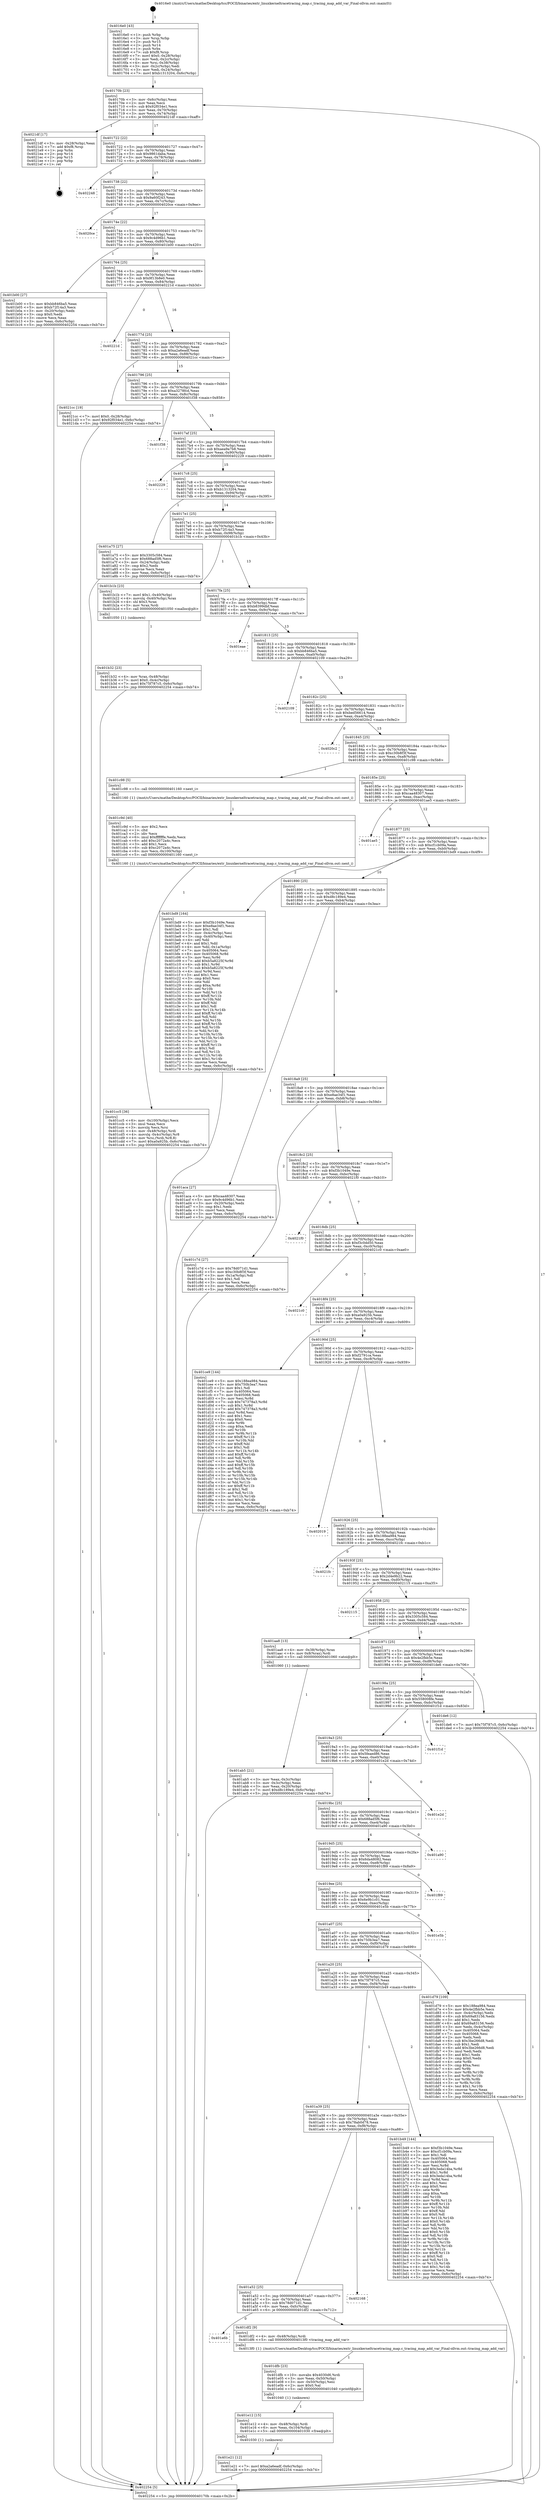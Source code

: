 digraph "0x4016e0" {
  label = "0x4016e0 (/mnt/c/Users/mathe/Desktop/tcc/POCII/binaries/extr_linuxkerneltracetracing_map.c_tracing_map_add_var_Final-ollvm.out::main(0))"
  labelloc = "t"
  node[shape=record]

  Entry [label="",width=0.3,height=0.3,shape=circle,fillcolor=black,style=filled]
  "0x40170b" [label="{
     0x40170b [23]\l
     | [instrs]\l
     &nbsp;&nbsp;0x40170b \<+3\>: mov -0x6c(%rbp),%eax\l
     &nbsp;&nbsp;0x40170e \<+2\>: mov %eax,%ecx\l
     &nbsp;&nbsp;0x401710 \<+6\>: sub $0x92f034e1,%ecx\l
     &nbsp;&nbsp;0x401716 \<+3\>: mov %eax,-0x70(%rbp)\l
     &nbsp;&nbsp;0x401719 \<+3\>: mov %ecx,-0x74(%rbp)\l
     &nbsp;&nbsp;0x40171c \<+6\>: je 00000000004021df \<main+0xaff\>\l
  }"]
  "0x4021df" [label="{
     0x4021df [17]\l
     | [instrs]\l
     &nbsp;&nbsp;0x4021df \<+3\>: mov -0x28(%rbp),%eax\l
     &nbsp;&nbsp;0x4021e2 \<+7\>: add $0xf8,%rsp\l
     &nbsp;&nbsp;0x4021e9 \<+1\>: pop %rbx\l
     &nbsp;&nbsp;0x4021ea \<+2\>: pop %r14\l
     &nbsp;&nbsp;0x4021ec \<+2\>: pop %r15\l
     &nbsp;&nbsp;0x4021ee \<+1\>: pop %rbp\l
     &nbsp;&nbsp;0x4021ef \<+1\>: ret\l
  }"]
  "0x401722" [label="{
     0x401722 [22]\l
     | [instrs]\l
     &nbsp;&nbsp;0x401722 \<+5\>: jmp 0000000000401727 \<main+0x47\>\l
     &nbsp;&nbsp;0x401727 \<+3\>: mov -0x70(%rbp),%eax\l
     &nbsp;&nbsp;0x40172a \<+5\>: sub $0x9861daba,%eax\l
     &nbsp;&nbsp;0x40172f \<+3\>: mov %eax,-0x78(%rbp)\l
     &nbsp;&nbsp;0x401732 \<+6\>: je 0000000000402248 \<main+0xb68\>\l
  }"]
  Exit [label="",width=0.3,height=0.3,shape=circle,fillcolor=black,style=filled,peripheries=2]
  "0x402248" [label="{
     0x402248\l
  }", style=dashed]
  "0x401738" [label="{
     0x401738 [22]\l
     | [instrs]\l
     &nbsp;&nbsp;0x401738 \<+5\>: jmp 000000000040173d \<main+0x5d\>\l
     &nbsp;&nbsp;0x40173d \<+3\>: mov -0x70(%rbp),%eax\l
     &nbsp;&nbsp;0x401740 \<+5\>: sub $0x9a60f243,%eax\l
     &nbsp;&nbsp;0x401745 \<+3\>: mov %eax,-0x7c(%rbp)\l
     &nbsp;&nbsp;0x401748 \<+6\>: je 00000000004020ce \<main+0x9ee\>\l
  }"]
  "0x401e21" [label="{
     0x401e21 [12]\l
     | [instrs]\l
     &nbsp;&nbsp;0x401e21 \<+7\>: movl $0xa2a6eadf,-0x6c(%rbp)\l
     &nbsp;&nbsp;0x401e28 \<+5\>: jmp 0000000000402254 \<main+0xb74\>\l
  }"]
  "0x4020ce" [label="{
     0x4020ce\l
  }", style=dashed]
  "0x40174e" [label="{
     0x40174e [22]\l
     | [instrs]\l
     &nbsp;&nbsp;0x40174e \<+5\>: jmp 0000000000401753 \<main+0x73\>\l
     &nbsp;&nbsp;0x401753 \<+3\>: mov -0x70(%rbp),%eax\l
     &nbsp;&nbsp;0x401756 \<+5\>: sub $0x9c4d96b1,%eax\l
     &nbsp;&nbsp;0x40175b \<+3\>: mov %eax,-0x80(%rbp)\l
     &nbsp;&nbsp;0x40175e \<+6\>: je 0000000000401b00 \<main+0x420\>\l
  }"]
  "0x401e12" [label="{
     0x401e12 [15]\l
     | [instrs]\l
     &nbsp;&nbsp;0x401e12 \<+4\>: mov -0x48(%rbp),%rdi\l
     &nbsp;&nbsp;0x401e16 \<+6\>: mov %eax,-0x104(%rbp)\l
     &nbsp;&nbsp;0x401e1c \<+5\>: call 0000000000401030 \<free@plt\>\l
     | [calls]\l
     &nbsp;&nbsp;0x401030 \{1\} (unknown)\l
  }"]
  "0x401b00" [label="{
     0x401b00 [27]\l
     | [instrs]\l
     &nbsp;&nbsp;0x401b00 \<+5\>: mov $0xbb846ba5,%eax\l
     &nbsp;&nbsp;0x401b05 \<+5\>: mov $0xb72f14a3,%ecx\l
     &nbsp;&nbsp;0x401b0a \<+3\>: mov -0x20(%rbp),%edx\l
     &nbsp;&nbsp;0x401b0d \<+3\>: cmp $0x0,%edx\l
     &nbsp;&nbsp;0x401b10 \<+3\>: cmove %ecx,%eax\l
     &nbsp;&nbsp;0x401b13 \<+3\>: mov %eax,-0x6c(%rbp)\l
     &nbsp;&nbsp;0x401b16 \<+5\>: jmp 0000000000402254 \<main+0xb74\>\l
  }"]
  "0x401764" [label="{
     0x401764 [25]\l
     | [instrs]\l
     &nbsp;&nbsp;0x401764 \<+5\>: jmp 0000000000401769 \<main+0x89\>\l
     &nbsp;&nbsp;0x401769 \<+3\>: mov -0x70(%rbp),%eax\l
     &nbsp;&nbsp;0x40176c \<+5\>: sub $0x9f13b8e0,%eax\l
     &nbsp;&nbsp;0x401771 \<+6\>: mov %eax,-0x84(%rbp)\l
     &nbsp;&nbsp;0x401777 \<+6\>: je 000000000040221d \<main+0xb3d\>\l
  }"]
  "0x401dfb" [label="{
     0x401dfb [23]\l
     | [instrs]\l
     &nbsp;&nbsp;0x401dfb \<+10\>: movabs $0x4030d6,%rdi\l
     &nbsp;&nbsp;0x401e05 \<+3\>: mov %eax,-0x50(%rbp)\l
     &nbsp;&nbsp;0x401e08 \<+3\>: mov -0x50(%rbp),%esi\l
     &nbsp;&nbsp;0x401e0b \<+2\>: mov $0x0,%al\l
     &nbsp;&nbsp;0x401e0d \<+5\>: call 0000000000401040 \<printf@plt\>\l
     | [calls]\l
     &nbsp;&nbsp;0x401040 \{1\} (unknown)\l
  }"]
  "0x40221d" [label="{
     0x40221d\l
  }", style=dashed]
  "0x40177d" [label="{
     0x40177d [25]\l
     | [instrs]\l
     &nbsp;&nbsp;0x40177d \<+5\>: jmp 0000000000401782 \<main+0xa2\>\l
     &nbsp;&nbsp;0x401782 \<+3\>: mov -0x70(%rbp),%eax\l
     &nbsp;&nbsp;0x401785 \<+5\>: sub $0xa2a6eadf,%eax\l
     &nbsp;&nbsp;0x40178a \<+6\>: mov %eax,-0x88(%rbp)\l
     &nbsp;&nbsp;0x401790 \<+6\>: je 00000000004021cc \<main+0xaec\>\l
  }"]
  "0x401a6b" [label="{
     0x401a6b\l
  }", style=dashed]
  "0x4021cc" [label="{
     0x4021cc [19]\l
     | [instrs]\l
     &nbsp;&nbsp;0x4021cc \<+7\>: movl $0x0,-0x28(%rbp)\l
     &nbsp;&nbsp;0x4021d3 \<+7\>: movl $0x92f034e1,-0x6c(%rbp)\l
     &nbsp;&nbsp;0x4021da \<+5\>: jmp 0000000000402254 \<main+0xb74\>\l
  }"]
  "0x401796" [label="{
     0x401796 [25]\l
     | [instrs]\l
     &nbsp;&nbsp;0x401796 \<+5\>: jmp 000000000040179b \<main+0xbb\>\l
     &nbsp;&nbsp;0x40179b \<+3\>: mov -0x70(%rbp),%eax\l
     &nbsp;&nbsp;0x40179e \<+5\>: sub $0xa3278fcd,%eax\l
     &nbsp;&nbsp;0x4017a3 \<+6\>: mov %eax,-0x8c(%rbp)\l
     &nbsp;&nbsp;0x4017a9 \<+6\>: je 0000000000401f38 \<main+0x858\>\l
  }"]
  "0x401df2" [label="{
     0x401df2 [9]\l
     | [instrs]\l
     &nbsp;&nbsp;0x401df2 \<+4\>: mov -0x48(%rbp),%rdi\l
     &nbsp;&nbsp;0x401df6 \<+5\>: call 00000000004013f0 \<tracing_map_add_var\>\l
     | [calls]\l
     &nbsp;&nbsp;0x4013f0 \{1\} (/mnt/c/Users/mathe/Desktop/tcc/POCII/binaries/extr_linuxkerneltracetracing_map.c_tracing_map_add_var_Final-ollvm.out::tracing_map_add_var)\l
  }"]
  "0x401f38" [label="{
     0x401f38\l
  }", style=dashed]
  "0x4017af" [label="{
     0x4017af [25]\l
     | [instrs]\l
     &nbsp;&nbsp;0x4017af \<+5\>: jmp 00000000004017b4 \<main+0xd4\>\l
     &nbsp;&nbsp;0x4017b4 \<+3\>: mov -0x70(%rbp),%eax\l
     &nbsp;&nbsp;0x4017b7 \<+5\>: sub $0xaea9a7b8,%eax\l
     &nbsp;&nbsp;0x4017bc \<+6\>: mov %eax,-0x90(%rbp)\l
     &nbsp;&nbsp;0x4017c2 \<+6\>: je 0000000000402229 \<main+0xb49\>\l
  }"]
  "0x401a52" [label="{
     0x401a52 [25]\l
     | [instrs]\l
     &nbsp;&nbsp;0x401a52 \<+5\>: jmp 0000000000401a57 \<main+0x377\>\l
     &nbsp;&nbsp;0x401a57 \<+3\>: mov -0x70(%rbp),%eax\l
     &nbsp;&nbsp;0x401a5a \<+5\>: sub $0x78d071d1,%eax\l
     &nbsp;&nbsp;0x401a5f \<+6\>: mov %eax,-0xfc(%rbp)\l
     &nbsp;&nbsp;0x401a65 \<+6\>: je 0000000000401df2 \<main+0x712\>\l
  }"]
  "0x402229" [label="{
     0x402229\l
  }", style=dashed]
  "0x4017c8" [label="{
     0x4017c8 [25]\l
     | [instrs]\l
     &nbsp;&nbsp;0x4017c8 \<+5\>: jmp 00000000004017cd \<main+0xed\>\l
     &nbsp;&nbsp;0x4017cd \<+3\>: mov -0x70(%rbp),%eax\l
     &nbsp;&nbsp;0x4017d0 \<+5\>: sub $0xb1313204,%eax\l
     &nbsp;&nbsp;0x4017d5 \<+6\>: mov %eax,-0x94(%rbp)\l
     &nbsp;&nbsp;0x4017db \<+6\>: je 0000000000401a75 \<main+0x395\>\l
  }"]
  "0x402168" [label="{
     0x402168\l
  }", style=dashed]
  "0x401a75" [label="{
     0x401a75 [27]\l
     | [instrs]\l
     &nbsp;&nbsp;0x401a75 \<+5\>: mov $0x3305c584,%eax\l
     &nbsp;&nbsp;0x401a7a \<+5\>: mov $0x688ad5f6,%ecx\l
     &nbsp;&nbsp;0x401a7f \<+3\>: mov -0x24(%rbp),%edx\l
     &nbsp;&nbsp;0x401a82 \<+3\>: cmp $0x2,%edx\l
     &nbsp;&nbsp;0x401a85 \<+3\>: cmovne %ecx,%eax\l
     &nbsp;&nbsp;0x401a88 \<+3\>: mov %eax,-0x6c(%rbp)\l
     &nbsp;&nbsp;0x401a8b \<+5\>: jmp 0000000000402254 \<main+0xb74\>\l
  }"]
  "0x4017e1" [label="{
     0x4017e1 [25]\l
     | [instrs]\l
     &nbsp;&nbsp;0x4017e1 \<+5\>: jmp 00000000004017e6 \<main+0x106\>\l
     &nbsp;&nbsp;0x4017e6 \<+3\>: mov -0x70(%rbp),%eax\l
     &nbsp;&nbsp;0x4017e9 \<+5\>: sub $0xb72f14a3,%eax\l
     &nbsp;&nbsp;0x4017ee \<+6\>: mov %eax,-0x98(%rbp)\l
     &nbsp;&nbsp;0x4017f4 \<+6\>: je 0000000000401b1b \<main+0x43b\>\l
  }"]
  "0x402254" [label="{
     0x402254 [5]\l
     | [instrs]\l
     &nbsp;&nbsp;0x402254 \<+5\>: jmp 000000000040170b \<main+0x2b\>\l
  }"]
  "0x4016e0" [label="{
     0x4016e0 [43]\l
     | [instrs]\l
     &nbsp;&nbsp;0x4016e0 \<+1\>: push %rbp\l
     &nbsp;&nbsp;0x4016e1 \<+3\>: mov %rsp,%rbp\l
     &nbsp;&nbsp;0x4016e4 \<+2\>: push %r15\l
     &nbsp;&nbsp;0x4016e6 \<+2\>: push %r14\l
     &nbsp;&nbsp;0x4016e8 \<+1\>: push %rbx\l
     &nbsp;&nbsp;0x4016e9 \<+7\>: sub $0xf8,%rsp\l
     &nbsp;&nbsp;0x4016f0 \<+7\>: movl $0x0,-0x28(%rbp)\l
     &nbsp;&nbsp;0x4016f7 \<+3\>: mov %edi,-0x2c(%rbp)\l
     &nbsp;&nbsp;0x4016fa \<+4\>: mov %rsi,-0x38(%rbp)\l
     &nbsp;&nbsp;0x4016fe \<+3\>: mov -0x2c(%rbp),%edi\l
     &nbsp;&nbsp;0x401701 \<+3\>: mov %edi,-0x24(%rbp)\l
     &nbsp;&nbsp;0x401704 \<+7\>: movl $0xb1313204,-0x6c(%rbp)\l
  }"]
  "0x401cc5" [label="{
     0x401cc5 [36]\l
     | [instrs]\l
     &nbsp;&nbsp;0x401cc5 \<+6\>: mov -0x100(%rbp),%ecx\l
     &nbsp;&nbsp;0x401ccb \<+3\>: imul %eax,%ecx\l
     &nbsp;&nbsp;0x401cce \<+3\>: movslq %ecx,%rsi\l
     &nbsp;&nbsp;0x401cd1 \<+4\>: mov -0x48(%rbp),%rdi\l
     &nbsp;&nbsp;0x401cd5 \<+4\>: movslq -0x4c(%rbp),%r8\l
     &nbsp;&nbsp;0x401cd9 \<+4\>: mov %rsi,(%rdi,%r8,8)\l
     &nbsp;&nbsp;0x401cdd \<+7\>: movl $0xa0a925b,-0x6c(%rbp)\l
     &nbsp;&nbsp;0x401ce4 \<+5\>: jmp 0000000000402254 \<main+0xb74\>\l
  }"]
  "0x401b1b" [label="{
     0x401b1b [23]\l
     | [instrs]\l
     &nbsp;&nbsp;0x401b1b \<+7\>: movl $0x1,-0x40(%rbp)\l
     &nbsp;&nbsp;0x401b22 \<+4\>: movslq -0x40(%rbp),%rax\l
     &nbsp;&nbsp;0x401b26 \<+4\>: shl $0x3,%rax\l
     &nbsp;&nbsp;0x401b2a \<+3\>: mov %rax,%rdi\l
     &nbsp;&nbsp;0x401b2d \<+5\>: call 0000000000401050 \<malloc@plt\>\l
     | [calls]\l
     &nbsp;&nbsp;0x401050 \{1\} (unknown)\l
  }"]
  "0x4017fa" [label="{
     0x4017fa [25]\l
     | [instrs]\l
     &nbsp;&nbsp;0x4017fa \<+5\>: jmp 00000000004017ff \<main+0x11f\>\l
     &nbsp;&nbsp;0x4017ff \<+3\>: mov -0x70(%rbp),%eax\l
     &nbsp;&nbsp;0x401802 \<+5\>: sub $0xb8399dbf,%eax\l
     &nbsp;&nbsp;0x401807 \<+6\>: mov %eax,-0x9c(%rbp)\l
     &nbsp;&nbsp;0x40180d \<+6\>: je 0000000000401eae \<main+0x7ce\>\l
  }"]
  "0x401c9d" [label="{
     0x401c9d [40]\l
     | [instrs]\l
     &nbsp;&nbsp;0x401c9d \<+5\>: mov $0x2,%ecx\l
     &nbsp;&nbsp;0x401ca2 \<+1\>: cltd\l
     &nbsp;&nbsp;0x401ca3 \<+2\>: idiv %ecx\l
     &nbsp;&nbsp;0x401ca5 \<+6\>: imul $0xfffffffe,%edx,%ecx\l
     &nbsp;&nbsp;0x401cab \<+6\>: add $0xc2072a4c,%ecx\l
     &nbsp;&nbsp;0x401cb1 \<+3\>: add $0x1,%ecx\l
     &nbsp;&nbsp;0x401cb4 \<+6\>: sub $0xc2072a4c,%ecx\l
     &nbsp;&nbsp;0x401cba \<+6\>: mov %ecx,-0x100(%rbp)\l
     &nbsp;&nbsp;0x401cc0 \<+5\>: call 0000000000401160 \<next_i\>\l
     | [calls]\l
     &nbsp;&nbsp;0x401160 \{1\} (/mnt/c/Users/mathe/Desktop/tcc/POCII/binaries/extr_linuxkerneltracetracing_map.c_tracing_map_add_var_Final-ollvm.out::next_i)\l
  }"]
  "0x401eae" [label="{
     0x401eae\l
  }", style=dashed]
  "0x401813" [label="{
     0x401813 [25]\l
     | [instrs]\l
     &nbsp;&nbsp;0x401813 \<+5\>: jmp 0000000000401818 \<main+0x138\>\l
     &nbsp;&nbsp;0x401818 \<+3\>: mov -0x70(%rbp),%eax\l
     &nbsp;&nbsp;0x40181b \<+5\>: sub $0xbb846ba5,%eax\l
     &nbsp;&nbsp;0x401820 \<+6\>: mov %eax,-0xa0(%rbp)\l
     &nbsp;&nbsp;0x401826 \<+6\>: je 0000000000402109 \<main+0xa29\>\l
  }"]
  "0x401a39" [label="{
     0x401a39 [25]\l
     | [instrs]\l
     &nbsp;&nbsp;0x401a39 \<+5\>: jmp 0000000000401a3e \<main+0x35e\>\l
     &nbsp;&nbsp;0x401a3e \<+3\>: mov -0x70(%rbp),%eax\l
     &nbsp;&nbsp;0x401a41 \<+5\>: sub $0x78ab0d78,%eax\l
     &nbsp;&nbsp;0x401a46 \<+6\>: mov %eax,-0xf8(%rbp)\l
     &nbsp;&nbsp;0x401a4c \<+6\>: je 0000000000402168 \<main+0xa88\>\l
  }"]
  "0x402109" [label="{
     0x402109\l
  }", style=dashed]
  "0x40182c" [label="{
     0x40182c [25]\l
     | [instrs]\l
     &nbsp;&nbsp;0x40182c \<+5\>: jmp 0000000000401831 \<main+0x151\>\l
     &nbsp;&nbsp;0x401831 \<+3\>: mov -0x70(%rbp),%eax\l
     &nbsp;&nbsp;0x401834 \<+5\>: sub $0xbed56614,%eax\l
     &nbsp;&nbsp;0x401839 \<+6\>: mov %eax,-0xa4(%rbp)\l
     &nbsp;&nbsp;0x40183f \<+6\>: je 00000000004020c2 \<main+0x9e2\>\l
  }"]
  "0x401b49" [label="{
     0x401b49 [144]\l
     | [instrs]\l
     &nbsp;&nbsp;0x401b49 \<+5\>: mov $0xf3b1049e,%eax\l
     &nbsp;&nbsp;0x401b4e \<+5\>: mov $0xcf1cb09a,%ecx\l
     &nbsp;&nbsp;0x401b53 \<+2\>: mov $0x1,%dl\l
     &nbsp;&nbsp;0x401b55 \<+7\>: mov 0x405064,%esi\l
     &nbsp;&nbsp;0x401b5c \<+7\>: mov 0x405068,%edi\l
     &nbsp;&nbsp;0x401b63 \<+3\>: mov %esi,%r8d\l
     &nbsp;&nbsp;0x401b66 \<+7\>: add $0x3eda14ba,%r8d\l
     &nbsp;&nbsp;0x401b6d \<+4\>: sub $0x1,%r8d\l
     &nbsp;&nbsp;0x401b71 \<+7\>: sub $0x3eda14ba,%r8d\l
     &nbsp;&nbsp;0x401b78 \<+4\>: imul %r8d,%esi\l
     &nbsp;&nbsp;0x401b7c \<+3\>: and $0x1,%esi\l
     &nbsp;&nbsp;0x401b7f \<+3\>: cmp $0x0,%esi\l
     &nbsp;&nbsp;0x401b82 \<+4\>: sete %r9b\l
     &nbsp;&nbsp;0x401b86 \<+3\>: cmp $0xa,%edi\l
     &nbsp;&nbsp;0x401b89 \<+4\>: setl %r10b\l
     &nbsp;&nbsp;0x401b8d \<+3\>: mov %r9b,%r11b\l
     &nbsp;&nbsp;0x401b90 \<+4\>: xor $0xff,%r11b\l
     &nbsp;&nbsp;0x401b94 \<+3\>: mov %r10b,%bl\l
     &nbsp;&nbsp;0x401b97 \<+3\>: xor $0xff,%bl\l
     &nbsp;&nbsp;0x401b9a \<+3\>: xor $0x0,%dl\l
     &nbsp;&nbsp;0x401b9d \<+3\>: mov %r11b,%r14b\l
     &nbsp;&nbsp;0x401ba0 \<+4\>: and $0x0,%r14b\l
     &nbsp;&nbsp;0x401ba4 \<+3\>: and %dl,%r9b\l
     &nbsp;&nbsp;0x401ba7 \<+3\>: mov %bl,%r15b\l
     &nbsp;&nbsp;0x401baa \<+4\>: and $0x0,%r15b\l
     &nbsp;&nbsp;0x401bae \<+3\>: and %dl,%r10b\l
     &nbsp;&nbsp;0x401bb1 \<+3\>: or %r9b,%r14b\l
     &nbsp;&nbsp;0x401bb4 \<+3\>: or %r10b,%r15b\l
     &nbsp;&nbsp;0x401bb7 \<+3\>: xor %r15b,%r14b\l
     &nbsp;&nbsp;0x401bba \<+3\>: or %bl,%r11b\l
     &nbsp;&nbsp;0x401bbd \<+4\>: xor $0xff,%r11b\l
     &nbsp;&nbsp;0x401bc1 \<+3\>: or $0x0,%dl\l
     &nbsp;&nbsp;0x401bc4 \<+3\>: and %dl,%r11b\l
     &nbsp;&nbsp;0x401bc7 \<+3\>: or %r11b,%r14b\l
     &nbsp;&nbsp;0x401bca \<+4\>: test $0x1,%r14b\l
     &nbsp;&nbsp;0x401bce \<+3\>: cmovne %ecx,%eax\l
     &nbsp;&nbsp;0x401bd1 \<+3\>: mov %eax,-0x6c(%rbp)\l
     &nbsp;&nbsp;0x401bd4 \<+5\>: jmp 0000000000402254 \<main+0xb74\>\l
  }"]
  "0x4020c2" [label="{
     0x4020c2\l
  }", style=dashed]
  "0x401845" [label="{
     0x401845 [25]\l
     | [instrs]\l
     &nbsp;&nbsp;0x401845 \<+5\>: jmp 000000000040184a \<main+0x16a\>\l
     &nbsp;&nbsp;0x40184a \<+3\>: mov -0x70(%rbp),%eax\l
     &nbsp;&nbsp;0x40184d \<+5\>: sub $0xc30b8f3f,%eax\l
     &nbsp;&nbsp;0x401852 \<+6\>: mov %eax,-0xa8(%rbp)\l
     &nbsp;&nbsp;0x401858 \<+6\>: je 0000000000401c98 \<main+0x5b8\>\l
  }"]
  "0x401a20" [label="{
     0x401a20 [25]\l
     | [instrs]\l
     &nbsp;&nbsp;0x401a20 \<+5\>: jmp 0000000000401a25 \<main+0x345\>\l
     &nbsp;&nbsp;0x401a25 \<+3\>: mov -0x70(%rbp),%eax\l
     &nbsp;&nbsp;0x401a28 \<+5\>: sub $0x75f787c5,%eax\l
     &nbsp;&nbsp;0x401a2d \<+6\>: mov %eax,-0xf4(%rbp)\l
     &nbsp;&nbsp;0x401a33 \<+6\>: je 0000000000401b49 \<main+0x469\>\l
  }"]
  "0x401c98" [label="{
     0x401c98 [5]\l
     | [instrs]\l
     &nbsp;&nbsp;0x401c98 \<+5\>: call 0000000000401160 \<next_i\>\l
     | [calls]\l
     &nbsp;&nbsp;0x401160 \{1\} (/mnt/c/Users/mathe/Desktop/tcc/POCII/binaries/extr_linuxkerneltracetracing_map.c_tracing_map_add_var_Final-ollvm.out::next_i)\l
  }"]
  "0x40185e" [label="{
     0x40185e [25]\l
     | [instrs]\l
     &nbsp;&nbsp;0x40185e \<+5\>: jmp 0000000000401863 \<main+0x183\>\l
     &nbsp;&nbsp;0x401863 \<+3\>: mov -0x70(%rbp),%eax\l
     &nbsp;&nbsp;0x401866 \<+5\>: sub $0xcaa48307,%eax\l
     &nbsp;&nbsp;0x40186b \<+6\>: mov %eax,-0xac(%rbp)\l
     &nbsp;&nbsp;0x401871 \<+6\>: je 0000000000401ae5 \<main+0x405\>\l
  }"]
  "0x401d79" [label="{
     0x401d79 [109]\l
     | [instrs]\l
     &nbsp;&nbsp;0x401d79 \<+5\>: mov $0x188ea984,%eax\l
     &nbsp;&nbsp;0x401d7e \<+5\>: mov $0x4e2fbb5e,%ecx\l
     &nbsp;&nbsp;0x401d83 \<+3\>: mov -0x4c(%rbp),%edx\l
     &nbsp;&nbsp;0x401d86 \<+6\>: sub $0x69a83156,%edx\l
     &nbsp;&nbsp;0x401d8c \<+3\>: add $0x1,%edx\l
     &nbsp;&nbsp;0x401d8f \<+6\>: add $0x69a83156,%edx\l
     &nbsp;&nbsp;0x401d95 \<+3\>: mov %edx,-0x4c(%rbp)\l
     &nbsp;&nbsp;0x401d98 \<+7\>: mov 0x405064,%edx\l
     &nbsp;&nbsp;0x401d9f \<+7\>: mov 0x405068,%esi\l
     &nbsp;&nbsp;0x401da6 \<+2\>: mov %edx,%edi\l
     &nbsp;&nbsp;0x401da8 \<+6\>: sub $0x3be266d8,%edi\l
     &nbsp;&nbsp;0x401dae \<+3\>: sub $0x1,%edi\l
     &nbsp;&nbsp;0x401db1 \<+6\>: add $0x3be266d8,%edi\l
     &nbsp;&nbsp;0x401db7 \<+3\>: imul %edi,%edx\l
     &nbsp;&nbsp;0x401dba \<+3\>: and $0x1,%edx\l
     &nbsp;&nbsp;0x401dbd \<+3\>: cmp $0x0,%edx\l
     &nbsp;&nbsp;0x401dc0 \<+4\>: sete %r8b\l
     &nbsp;&nbsp;0x401dc4 \<+3\>: cmp $0xa,%esi\l
     &nbsp;&nbsp;0x401dc7 \<+4\>: setl %r9b\l
     &nbsp;&nbsp;0x401dcb \<+3\>: mov %r8b,%r10b\l
     &nbsp;&nbsp;0x401dce \<+3\>: and %r9b,%r10b\l
     &nbsp;&nbsp;0x401dd1 \<+3\>: xor %r9b,%r8b\l
     &nbsp;&nbsp;0x401dd4 \<+3\>: or %r8b,%r10b\l
     &nbsp;&nbsp;0x401dd7 \<+4\>: test $0x1,%r10b\l
     &nbsp;&nbsp;0x401ddb \<+3\>: cmovne %ecx,%eax\l
     &nbsp;&nbsp;0x401dde \<+3\>: mov %eax,-0x6c(%rbp)\l
     &nbsp;&nbsp;0x401de1 \<+5\>: jmp 0000000000402254 \<main+0xb74\>\l
  }"]
  "0x401ae5" [label="{
     0x401ae5\l
  }", style=dashed]
  "0x401877" [label="{
     0x401877 [25]\l
     | [instrs]\l
     &nbsp;&nbsp;0x401877 \<+5\>: jmp 000000000040187c \<main+0x19c\>\l
     &nbsp;&nbsp;0x40187c \<+3\>: mov -0x70(%rbp),%eax\l
     &nbsp;&nbsp;0x40187f \<+5\>: sub $0xcf1cb09a,%eax\l
     &nbsp;&nbsp;0x401884 \<+6\>: mov %eax,-0xb0(%rbp)\l
     &nbsp;&nbsp;0x40188a \<+6\>: je 0000000000401bd9 \<main+0x4f9\>\l
  }"]
  "0x401a07" [label="{
     0x401a07 [25]\l
     | [instrs]\l
     &nbsp;&nbsp;0x401a07 \<+5\>: jmp 0000000000401a0c \<main+0x32c\>\l
     &nbsp;&nbsp;0x401a0c \<+3\>: mov -0x70(%rbp),%eax\l
     &nbsp;&nbsp;0x401a0f \<+5\>: sub $0x750b3ea7,%eax\l
     &nbsp;&nbsp;0x401a14 \<+6\>: mov %eax,-0xf0(%rbp)\l
     &nbsp;&nbsp;0x401a1a \<+6\>: je 0000000000401d79 \<main+0x699\>\l
  }"]
  "0x401bd9" [label="{
     0x401bd9 [164]\l
     | [instrs]\l
     &nbsp;&nbsp;0x401bd9 \<+5\>: mov $0xf3b1049e,%eax\l
     &nbsp;&nbsp;0x401bde \<+5\>: mov $0xe8ae34f1,%ecx\l
     &nbsp;&nbsp;0x401be3 \<+2\>: mov $0x1,%dl\l
     &nbsp;&nbsp;0x401be5 \<+3\>: mov -0x4c(%rbp),%esi\l
     &nbsp;&nbsp;0x401be8 \<+3\>: cmp -0x40(%rbp),%esi\l
     &nbsp;&nbsp;0x401beb \<+4\>: setl %dil\l
     &nbsp;&nbsp;0x401bef \<+4\>: and $0x1,%dil\l
     &nbsp;&nbsp;0x401bf3 \<+4\>: mov %dil,-0x1a(%rbp)\l
     &nbsp;&nbsp;0x401bf7 \<+7\>: mov 0x405064,%esi\l
     &nbsp;&nbsp;0x401bfe \<+8\>: mov 0x405068,%r8d\l
     &nbsp;&nbsp;0x401c06 \<+3\>: mov %esi,%r9d\l
     &nbsp;&nbsp;0x401c09 \<+7\>: add $0xb5a8225f,%r9d\l
     &nbsp;&nbsp;0x401c10 \<+4\>: sub $0x1,%r9d\l
     &nbsp;&nbsp;0x401c14 \<+7\>: sub $0xb5a8225f,%r9d\l
     &nbsp;&nbsp;0x401c1b \<+4\>: imul %r9d,%esi\l
     &nbsp;&nbsp;0x401c1f \<+3\>: and $0x1,%esi\l
     &nbsp;&nbsp;0x401c22 \<+3\>: cmp $0x0,%esi\l
     &nbsp;&nbsp;0x401c25 \<+4\>: sete %dil\l
     &nbsp;&nbsp;0x401c29 \<+4\>: cmp $0xa,%r8d\l
     &nbsp;&nbsp;0x401c2d \<+4\>: setl %r10b\l
     &nbsp;&nbsp;0x401c31 \<+3\>: mov %dil,%r11b\l
     &nbsp;&nbsp;0x401c34 \<+4\>: xor $0xff,%r11b\l
     &nbsp;&nbsp;0x401c38 \<+3\>: mov %r10b,%bl\l
     &nbsp;&nbsp;0x401c3b \<+3\>: xor $0xff,%bl\l
     &nbsp;&nbsp;0x401c3e \<+3\>: xor $0x1,%dl\l
     &nbsp;&nbsp;0x401c41 \<+3\>: mov %r11b,%r14b\l
     &nbsp;&nbsp;0x401c44 \<+4\>: and $0xff,%r14b\l
     &nbsp;&nbsp;0x401c48 \<+3\>: and %dl,%dil\l
     &nbsp;&nbsp;0x401c4b \<+3\>: mov %bl,%r15b\l
     &nbsp;&nbsp;0x401c4e \<+4\>: and $0xff,%r15b\l
     &nbsp;&nbsp;0x401c52 \<+3\>: and %dl,%r10b\l
     &nbsp;&nbsp;0x401c55 \<+3\>: or %dil,%r14b\l
     &nbsp;&nbsp;0x401c58 \<+3\>: or %r10b,%r15b\l
     &nbsp;&nbsp;0x401c5b \<+3\>: xor %r15b,%r14b\l
     &nbsp;&nbsp;0x401c5e \<+3\>: or %bl,%r11b\l
     &nbsp;&nbsp;0x401c61 \<+4\>: xor $0xff,%r11b\l
     &nbsp;&nbsp;0x401c65 \<+3\>: or $0x1,%dl\l
     &nbsp;&nbsp;0x401c68 \<+3\>: and %dl,%r11b\l
     &nbsp;&nbsp;0x401c6b \<+3\>: or %r11b,%r14b\l
     &nbsp;&nbsp;0x401c6e \<+4\>: test $0x1,%r14b\l
     &nbsp;&nbsp;0x401c72 \<+3\>: cmovne %ecx,%eax\l
     &nbsp;&nbsp;0x401c75 \<+3\>: mov %eax,-0x6c(%rbp)\l
     &nbsp;&nbsp;0x401c78 \<+5\>: jmp 0000000000402254 \<main+0xb74\>\l
  }"]
  "0x401890" [label="{
     0x401890 [25]\l
     | [instrs]\l
     &nbsp;&nbsp;0x401890 \<+5\>: jmp 0000000000401895 \<main+0x1b5\>\l
     &nbsp;&nbsp;0x401895 \<+3\>: mov -0x70(%rbp),%eax\l
     &nbsp;&nbsp;0x401898 \<+5\>: sub $0xd8c189e4,%eax\l
     &nbsp;&nbsp;0x40189d \<+6\>: mov %eax,-0xb4(%rbp)\l
     &nbsp;&nbsp;0x4018a3 \<+6\>: je 0000000000401aca \<main+0x3ea\>\l
  }"]
  "0x401e5b" [label="{
     0x401e5b\l
  }", style=dashed]
  "0x401aca" [label="{
     0x401aca [27]\l
     | [instrs]\l
     &nbsp;&nbsp;0x401aca \<+5\>: mov $0xcaa48307,%eax\l
     &nbsp;&nbsp;0x401acf \<+5\>: mov $0x9c4d96b1,%ecx\l
     &nbsp;&nbsp;0x401ad4 \<+3\>: mov -0x20(%rbp),%edx\l
     &nbsp;&nbsp;0x401ad7 \<+3\>: cmp $0x1,%edx\l
     &nbsp;&nbsp;0x401ada \<+3\>: cmovl %ecx,%eax\l
     &nbsp;&nbsp;0x401add \<+3\>: mov %eax,-0x6c(%rbp)\l
     &nbsp;&nbsp;0x401ae0 \<+5\>: jmp 0000000000402254 \<main+0xb74\>\l
  }"]
  "0x4018a9" [label="{
     0x4018a9 [25]\l
     | [instrs]\l
     &nbsp;&nbsp;0x4018a9 \<+5\>: jmp 00000000004018ae \<main+0x1ce\>\l
     &nbsp;&nbsp;0x4018ae \<+3\>: mov -0x70(%rbp),%eax\l
     &nbsp;&nbsp;0x4018b1 \<+5\>: sub $0xe8ae34f1,%eax\l
     &nbsp;&nbsp;0x4018b6 \<+6\>: mov %eax,-0xb8(%rbp)\l
     &nbsp;&nbsp;0x4018bc \<+6\>: je 0000000000401c7d \<main+0x59d\>\l
  }"]
  "0x4019ee" [label="{
     0x4019ee [25]\l
     | [instrs]\l
     &nbsp;&nbsp;0x4019ee \<+5\>: jmp 00000000004019f3 \<main+0x313\>\l
     &nbsp;&nbsp;0x4019f3 \<+3\>: mov -0x70(%rbp),%eax\l
     &nbsp;&nbsp;0x4019f6 \<+5\>: sub $0x6e9b1c01,%eax\l
     &nbsp;&nbsp;0x4019fb \<+6\>: mov %eax,-0xec(%rbp)\l
     &nbsp;&nbsp;0x401a01 \<+6\>: je 0000000000401e5b \<main+0x77b\>\l
  }"]
  "0x401c7d" [label="{
     0x401c7d [27]\l
     | [instrs]\l
     &nbsp;&nbsp;0x401c7d \<+5\>: mov $0x78d071d1,%eax\l
     &nbsp;&nbsp;0x401c82 \<+5\>: mov $0xc30b8f3f,%ecx\l
     &nbsp;&nbsp;0x401c87 \<+3\>: mov -0x1a(%rbp),%dl\l
     &nbsp;&nbsp;0x401c8a \<+3\>: test $0x1,%dl\l
     &nbsp;&nbsp;0x401c8d \<+3\>: cmovne %ecx,%eax\l
     &nbsp;&nbsp;0x401c90 \<+3\>: mov %eax,-0x6c(%rbp)\l
     &nbsp;&nbsp;0x401c93 \<+5\>: jmp 0000000000402254 \<main+0xb74\>\l
  }"]
  "0x4018c2" [label="{
     0x4018c2 [25]\l
     | [instrs]\l
     &nbsp;&nbsp;0x4018c2 \<+5\>: jmp 00000000004018c7 \<main+0x1e7\>\l
     &nbsp;&nbsp;0x4018c7 \<+3\>: mov -0x70(%rbp),%eax\l
     &nbsp;&nbsp;0x4018ca \<+5\>: sub $0xf3b1049e,%eax\l
     &nbsp;&nbsp;0x4018cf \<+6\>: mov %eax,-0xbc(%rbp)\l
     &nbsp;&nbsp;0x4018d5 \<+6\>: je 00000000004021f0 \<main+0xb10\>\l
  }"]
  "0x401f89" [label="{
     0x401f89\l
  }", style=dashed]
  "0x4021f0" [label="{
     0x4021f0\l
  }", style=dashed]
  "0x4018db" [label="{
     0x4018db [25]\l
     | [instrs]\l
     &nbsp;&nbsp;0x4018db \<+5\>: jmp 00000000004018e0 \<main+0x200\>\l
     &nbsp;&nbsp;0x4018e0 \<+3\>: mov -0x70(%rbp),%eax\l
     &nbsp;&nbsp;0x4018e3 \<+5\>: sub $0xf3c0dd50,%eax\l
     &nbsp;&nbsp;0x4018e8 \<+6\>: mov %eax,-0xc0(%rbp)\l
     &nbsp;&nbsp;0x4018ee \<+6\>: je 00000000004021c0 \<main+0xae0\>\l
  }"]
  "0x4019d5" [label="{
     0x4019d5 [25]\l
     | [instrs]\l
     &nbsp;&nbsp;0x4019d5 \<+5\>: jmp 00000000004019da \<main+0x2fa\>\l
     &nbsp;&nbsp;0x4019da \<+3\>: mov -0x70(%rbp),%eax\l
     &nbsp;&nbsp;0x4019dd \<+5\>: sub $0x6da48082,%eax\l
     &nbsp;&nbsp;0x4019e2 \<+6\>: mov %eax,-0xe8(%rbp)\l
     &nbsp;&nbsp;0x4019e8 \<+6\>: je 0000000000401f89 \<main+0x8a9\>\l
  }"]
  "0x4021c0" [label="{
     0x4021c0\l
  }", style=dashed]
  "0x4018f4" [label="{
     0x4018f4 [25]\l
     | [instrs]\l
     &nbsp;&nbsp;0x4018f4 \<+5\>: jmp 00000000004018f9 \<main+0x219\>\l
     &nbsp;&nbsp;0x4018f9 \<+3\>: mov -0x70(%rbp),%eax\l
     &nbsp;&nbsp;0x4018fc \<+5\>: sub $0xa0a925b,%eax\l
     &nbsp;&nbsp;0x401901 \<+6\>: mov %eax,-0xc4(%rbp)\l
     &nbsp;&nbsp;0x401907 \<+6\>: je 0000000000401ce9 \<main+0x609\>\l
  }"]
  "0x401a90" [label="{
     0x401a90\l
  }", style=dashed]
  "0x401ce9" [label="{
     0x401ce9 [144]\l
     | [instrs]\l
     &nbsp;&nbsp;0x401ce9 \<+5\>: mov $0x188ea984,%eax\l
     &nbsp;&nbsp;0x401cee \<+5\>: mov $0x750b3ea7,%ecx\l
     &nbsp;&nbsp;0x401cf3 \<+2\>: mov $0x1,%dl\l
     &nbsp;&nbsp;0x401cf5 \<+7\>: mov 0x405064,%esi\l
     &nbsp;&nbsp;0x401cfc \<+7\>: mov 0x405068,%edi\l
     &nbsp;&nbsp;0x401d03 \<+3\>: mov %esi,%r8d\l
     &nbsp;&nbsp;0x401d06 \<+7\>: sub $0x747378a3,%r8d\l
     &nbsp;&nbsp;0x401d0d \<+4\>: sub $0x1,%r8d\l
     &nbsp;&nbsp;0x401d11 \<+7\>: add $0x747378a3,%r8d\l
     &nbsp;&nbsp;0x401d18 \<+4\>: imul %r8d,%esi\l
     &nbsp;&nbsp;0x401d1c \<+3\>: and $0x1,%esi\l
     &nbsp;&nbsp;0x401d1f \<+3\>: cmp $0x0,%esi\l
     &nbsp;&nbsp;0x401d22 \<+4\>: sete %r9b\l
     &nbsp;&nbsp;0x401d26 \<+3\>: cmp $0xa,%edi\l
     &nbsp;&nbsp;0x401d29 \<+4\>: setl %r10b\l
     &nbsp;&nbsp;0x401d2d \<+3\>: mov %r9b,%r11b\l
     &nbsp;&nbsp;0x401d30 \<+4\>: xor $0xff,%r11b\l
     &nbsp;&nbsp;0x401d34 \<+3\>: mov %r10b,%bl\l
     &nbsp;&nbsp;0x401d37 \<+3\>: xor $0xff,%bl\l
     &nbsp;&nbsp;0x401d3a \<+3\>: xor $0x1,%dl\l
     &nbsp;&nbsp;0x401d3d \<+3\>: mov %r11b,%r14b\l
     &nbsp;&nbsp;0x401d40 \<+4\>: and $0xff,%r14b\l
     &nbsp;&nbsp;0x401d44 \<+3\>: and %dl,%r9b\l
     &nbsp;&nbsp;0x401d47 \<+3\>: mov %bl,%r15b\l
     &nbsp;&nbsp;0x401d4a \<+4\>: and $0xff,%r15b\l
     &nbsp;&nbsp;0x401d4e \<+3\>: and %dl,%r10b\l
     &nbsp;&nbsp;0x401d51 \<+3\>: or %r9b,%r14b\l
     &nbsp;&nbsp;0x401d54 \<+3\>: or %r10b,%r15b\l
     &nbsp;&nbsp;0x401d57 \<+3\>: xor %r15b,%r14b\l
     &nbsp;&nbsp;0x401d5a \<+3\>: or %bl,%r11b\l
     &nbsp;&nbsp;0x401d5d \<+4\>: xor $0xff,%r11b\l
     &nbsp;&nbsp;0x401d61 \<+3\>: or $0x1,%dl\l
     &nbsp;&nbsp;0x401d64 \<+3\>: and %dl,%r11b\l
     &nbsp;&nbsp;0x401d67 \<+3\>: or %r11b,%r14b\l
     &nbsp;&nbsp;0x401d6a \<+4\>: test $0x1,%r14b\l
     &nbsp;&nbsp;0x401d6e \<+3\>: cmovne %ecx,%eax\l
     &nbsp;&nbsp;0x401d71 \<+3\>: mov %eax,-0x6c(%rbp)\l
     &nbsp;&nbsp;0x401d74 \<+5\>: jmp 0000000000402254 \<main+0xb74\>\l
  }"]
  "0x40190d" [label="{
     0x40190d [25]\l
     | [instrs]\l
     &nbsp;&nbsp;0x40190d \<+5\>: jmp 0000000000401912 \<main+0x232\>\l
     &nbsp;&nbsp;0x401912 \<+3\>: mov -0x70(%rbp),%eax\l
     &nbsp;&nbsp;0x401915 \<+5\>: sub $0xf2791ca,%eax\l
     &nbsp;&nbsp;0x40191a \<+6\>: mov %eax,-0xc8(%rbp)\l
     &nbsp;&nbsp;0x401920 \<+6\>: je 0000000000402019 \<main+0x939\>\l
  }"]
  "0x4019bc" [label="{
     0x4019bc [25]\l
     | [instrs]\l
     &nbsp;&nbsp;0x4019bc \<+5\>: jmp 00000000004019c1 \<main+0x2e1\>\l
     &nbsp;&nbsp;0x4019c1 \<+3\>: mov -0x70(%rbp),%eax\l
     &nbsp;&nbsp;0x4019c4 \<+5\>: sub $0x688ad5f6,%eax\l
     &nbsp;&nbsp;0x4019c9 \<+6\>: mov %eax,-0xe4(%rbp)\l
     &nbsp;&nbsp;0x4019cf \<+6\>: je 0000000000401a90 \<main+0x3b0\>\l
  }"]
  "0x402019" [label="{
     0x402019\l
  }", style=dashed]
  "0x401926" [label="{
     0x401926 [25]\l
     | [instrs]\l
     &nbsp;&nbsp;0x401926 \<+5\>: jmp 000000000040192b \<main+0x24b\>\l
     &nbsp;&nbsp;0x40192b \<+3\>: mov -0x70(%rbp),%eax\l
     &nbsp;&nbsp;0x40192e \<+5\>: sub $0x188ea984,%eax\l
     &nbsp;&nbsp;0x401933 \<+6\>: mov %eax,-0xcc(%rbp)\l
     &nbsp;&nbsp;0x401939 \<+6\>: je 00000000004021fc \<main+0xb1c\>\l
  }"]
  "0x401e2d" [label="{
     0x401e2d\l
  }", style=dashed]
  "0x4021fc" [label="{
     0x4021fc\l
  }", style=dashed]
  "0x40193f" [label="{
     0x40193f [25]\l
     | [instrs]\l
     &nbsp;&nbsp;0x40193f \<+5\>: jmp 0000000000401944 \<main+0x264\>\l
     &nbsp;&nbsp;0x401944 \<+3\>: mov -0x70(%rbp),%eax\l
     &nbsp;&nbsp;0x401947 \<+5\>: sub $0x2d4e9b22,%eax\l
     &nbsp;&nbsp;0x40194c \<+6\>: mov %eax,-0xd0(%rbp)\l
     &nbsp;&nbsp;0x401952 \<+6\>: je 0000000000402115 \<main+0xa35\>\l
  }"]
  "0x4019a3" [label="{
     0x4019a3 [25]\l
     | [instrs]\l
     &nbsp;&nbsp;0x4019a3 \<+5\>: jmp 00000000004019a8 \<main+0x2c8\>\l
     &nbsp;&nbsp;0x4019a8 \<+3\>: mov -0x70(%rbp),%eax\l
     &nbsp;&nbsp;0x4019ab \<+5\>: sub $0x5feaed86,%eax\l
     &nbsp;&nbsp;0x4019b0 \<+6\>: mov %eax,-0xe0(%rbp)\l
     &nbsp;&nbsp;0x4019b6 \<+6\>: je 0000000000401e2d \<main+0x74d\>\l
  }"]
  "0x402115" [label="{
     0x402115\l
  }", style=dashed]
  "0x401958" [label="{
     0x401958 [25]\l
     | [instrs]\l
     &nbsp;&nbsp;0x401958 \<+5\>: jmp 000000000040195d \<main+0x27d\>\l
     &nbsp;&nbsp;0x40195d \<+3\>: mov -0x70(%rbp),%eax\l
     &nbsp;&nbsp;0x401960 \<+5\>: sub $0x3305c584,%eax\l
     &nbsp;&nbsp;0x401965 \<+6\>: mov %eax,-0xd4(%rbp)\l
     &nbsp;&nbsp;0x40196b \<+6\>: je 0000000000401aa8 \<main+0x3c8\>\l
  }"]
  "0x401f1d" [label="{
     0x401f1d\l
  }", style=dashed]
  "0x401aa8" [label="{
     0x401aa8 [13]\l
     | [instrs]\l
     &nbsp;&nbsp;0x401aa8 \<+4\>: mov -0x38(%rbp),%rax\l
     &nbsp;&nbsp;0x401aac \<+4\>: mov 0x8(%rax),%rdi\l
     &nbsp;&nbsp;0x401ab0 \<+5\>: call 0000000000401060 \<atoi@plt\>\l
     | [calls]\l
     &nbsp;&nbsp;0x401060 \{1\} (unknown)\l
  }"]
  "0x401971" [label="{
     0x401971 [25]\l
     | [instrs]\l
     &nbsp;&nbsp;0x401971 \<+5\>: jmp 0000000000401976 \<main+0x296\>\l
     &nbsp;&nbsp;0x401976 \<+3\>: mov -0x70(%rbp),%eax\l
     &nbsp;&nbsp;0x401979 \<+5\>: sub $0x4e2fbb5e,%eax\l
     &nbsp;&nbsp;0x40197e \<+6\>: mov %eax,-0xd8(%rbp)\l
     &nbsp;&nbsp;0x401984 \<+6\>: je 0000000000401de6 \<main+0x706\>\l
  }"]
  "0x401ab5" [label="{
     0x401ab5 [21]\l
     | [instrs]\l
     &nbsp;&nbsp;0x401ab5 \<+3\>: mov %eax,-0x3c(%rbp)\l
     &nbsp;&nbsp;0x401ab8 \<+3\>: mov -0x3c(%rbp),%eax\l
     &nbsp;&nbsp;0x401abb \<+3\>: mov %eax,-0x20(%rbp)\l
     &nbsp;&nbsp;0x401abe \<+7\>: movl $0xd8c189e4,-0x6c(%rbp)\l
     &nbsp;&nbsp;0x401ac5 \<+5\>: jmp 0000000000402254 \<main+0xb74\>\l
  }"]
  "0x401b32" [label="{
     0x401b32 [23]\l
     | [instrs]\l
     &nbsp;&nbsp;0x401b32 \<+4\>: mov %rax,-0x48(%rbp)\l
     &nbsp;&nbsp;0x401b36 \<+7\>: movl $0x0,-0x4c(%rbp)\l
     &nbsp;&nbsp;0x401b3d \<+7\>: movl $0x75f787c5,-0x6c(%rbp)\l
     &nbsp;&nbsp;0x401b44 \<+5\>: jmp 0000000000402254 \<main+0xb74\>\l
  }"]
  "0x40198a" [label="{
     0x40198a [25]\l
     | [instrs]\l
     &nbsp;&nbsp;0x40198a \<+5\>: jmp 000000000040198f \<main+0x2af\>\l
     &nbsp;&nbsp;0x40198f \<+3\>: mov -0x70(%rbp),%eax\l
     &nbsp;&nbsp;0x401992 \<+5\>: sub $0x558008fe,%eax\l
     &nbsp;&nbsp;0x401997 \<+6\>: mov %eax,-0xdc(%rbp)\l
     &nbsp;&nbsp;0x40199d \<+6\>: je 0000000000401f1d \<main+0x83d\>\l
  }"]
  "0x401de6" [label="{
     0x401de6 [12]\l
     | [instrs]\l
     &nbsp;&nbsp;0x401de6 \<+7\>: movl $0x75f787c5,-0x6c(%rbp)\l
     &nbsp;&nbsp;0x401ded \<+5\>: jmp 0000000000402254 \<main+0xb74\>\l
  }"]
  Entry -> "0x4016e0" [label=" 1"]
  "0x40170b" -> "0x4021df" [label=" 1"]
  "0x40170b" -> "0x401722" [label=" 17"]
  "0x4021df" -> Exit [label=" 1"]
  "0x401722" -> "0x402248" [label=" 0"]
  "0x401722" -> "0x401738" [label=" 17"]
  "0x4021cc" -> "0x402254" [label=" 1"]
  "0x401738" -> "0x4020ce" [label=" 0"]
  "0x401738" -> "0x40174e" [label=" 17"]
  "0x401e21" -> "0x402254" [label=" 1"]
  "0x40174e" -> "0x401b00" [label=" 1"]
  "0x40174e" -> "0x401764" [label=" 16"]
  "0x401e12" -> "0x401e21" [label=" 1"]
  "0x401764" -> "0x40221d" [label=" 0"]
  "0x401764" -> "0x40177d" [label=" 16"]
  "0x401dfb" -> "0x401e12" [label=" 1"]
  "0x40177d" -> "0x4021cc" [label=" 1"]
  "0x40177d" -> "0x401796" [label=" 15"]
  "0x401df2" -> "0x401dfb" [label=" 1"]
  "0x401796" -> "0x401f38" [label=" 0"]
  "0x401796" -> "0x4017af" [label=" 15"]
  "0x401a52" -> "0x401a6b" [label=" 0"]
  "0x4017af" -> "0x402229" [label=" 0"]
  "0x4017af" -> "0x4017c8" [label=" 15"]
  "0x401a52" -> "0x401df2" [label=" 1"]
  "0x4017c8" -> "0x401a75" [label=" 1"]
  "0x4017c8" -> "0x4017e1" [label=" 14"]
  "0x401a75" -> "0x402254" [label=" 1"]
  "0x4016e0" -> "0x40170b" [label=" 1"]
  "0x402254" -> "0x40170b" [label=" 17"]
  "0x401a39" -> "0x401a52" [label=" 1"]
  "0x4017e1" -> "0x401b1b" [label=" 1"]
  "0x4017e1" -> "0x4017fa" [label=" 13"]
  "0x401a39" -> "0x402168" [label=" 0"]
  "0x4017fa" -> "0x401eae" [label=" 0"]
  "0x4017fa" -> "0x401813" [label=" 13"]
  "0x401de6" -> "0x402254" [label=" 1"]
  "0x401813" -> "0x402109" [label=" 0"]
  "0x401813" -> "0x40182c" [label=" 13"]
  "0x401d79" -> "0x402254" [label=" 1"]
  "0x40182c" -> "0x4020c2" [label=" 0"]
  "0x40182c" -> "0x401845" [label=" 13"]
  "0x401ce9" -> "0x402254" [label=" 1"]
  "0x401845" -> "0x401c98" [label=" 1"]
  "0x401845" -> "0x40185e" [label=" 12"]
  "0x401c9d" -> "0x401cc5" [label=" 1"]
  "0x40185e" -> "0x401ae5" [label=" 0"]
  "0x40185e" -> "0x401877" [label=" 12"]
  "0x401c98" -> "0x401c9d" [label=" 1"]
  "0x401877" -> "0x401bd9" [label=" 2"]
  "0x401877" -> "0x401890" [label=" 10"]
  "0x401bd9" -> "0x402254" [label=" 2"]
  "0x401890" -> "0x401aca" [label=" 1"]
  "0x401890" -> "0x4018a9" [label=" 9"]
  "0x401b49" -> "0x402254" [label=" 2"]
  "0x4018a9" -> "0x401c7d" [label=" 2"]
  "0x4018a9" -> "0x4018c2" [label=" 7"]
  "0x401a20" -> "0x401b49" [label=" 2"]
  "0x4018c2" -> "0x4021f0" [label=" 0"]
  "0x4018c2" -> "0x4018db" [label=" 7"]
  "0x401cc5" -> "0x402254" [label=" 1"]
  "0x4018db" -> "0x4021c0" [label=" 0"]
  "0x4018db" -> "0x4018f4" [label=" 7"]
  "0x401a07" -> "0x401d79" [label=" 1"]
  "0x4018f4" -> "0x401ce9" [label=" 1"]
  "0x4018f4" -> "0x40190d" [label=" 6"]
  "0x401c7d" -> "0x402254" [label=" 2"]
  "0x40190d" -> "0x402019" [label=" 0"]
  "0x40190d" -> "0x401926" [label=" 6"]
  "0x4019ee" -> "0x401e5b" [label=" 0"]
  "0x401926" -> "0x4021fc" [label=" 0"]
  "0x401926" -> "0x40193f" [label=" 6"]
  "0x401a20" -> "0x401a39" [label=" 1"]
  "0x40193f" -> "0x402115" [label=" 0"]
  "0x40193f" -> "0x401958" [label=" 6"]
  "0x4019d5" -> "0x401f89" [label=" 0"]
  "0x401958" -> "0x401aa8" [label=" 1"]
  "0x401958" -> "0x401971" [label=" 5"]
  "0x401aa8" -> "0x401ab5" [label=" 1"]
  "0x401ab5" -> "0x402254" [label=" 1"]
  "0x401aca" -> "0x402254" [label=" 1"]
  "0x401b00" -> "0x402254" [label=" 1"]
  "0x401b1b" -> "0x401b32" [label=" 1"]
  "0x401b32" -> "0x402254" [label=" 1"]
  "0x401a07" -> "0x401a20" [label=" 3"]
  "0x401971" -> "0x401de6" [label=" 1"]
  "0x401971" -> "0x40198a" [label=" 4"]
  "0x4019bc" -> "0x4019d5" [label=" 4"]
  "0x40198a" -> "0x401f1d" [label=" 0"]
  "0x40198a" -> "0x4019a3" [label=" 4"]
  "0x4019d5" -> "0x4019ee" [label=" 4"]
  "0x4019a3" -> "0x401e2d" [label=" 0"]
  "0x4019a3" -> "0x4019bc" [label=" 4"]
  "0x4019ee" -> "0x401a07" [label=" 4"]
  "0x4019bc" -> "0x401a90" [label=" 0"]
}
